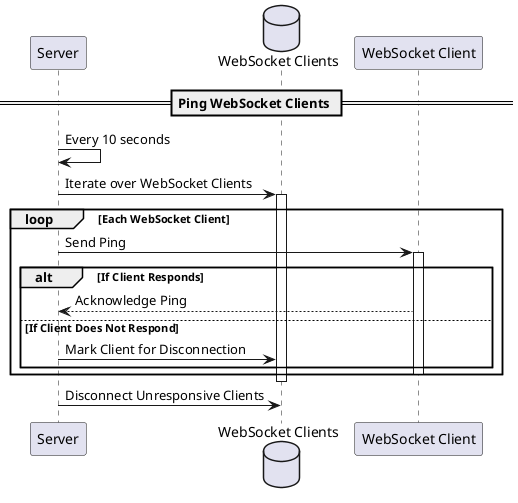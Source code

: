@startuml
participant "Server" as S
database "WebSocket Clients" as WS
participant "WebSocket Client" as WC

== Ping WebSocket Clients ==
S -> S : Every 10 seconds

S -> WS : Iterate over WebSocket Clients
activate WS
loop Each WebSocket Client
    S -> WC : Send Ping
    activate WC
    alt If Client Responds
        WC --> S : Acknowledge Ping
    else If Client Does Not Respond
        S -> WS : Mark Client for Disconnection
    end
    deactivate WC
end
deactivate WS
S -> WS : Disconnect Unresponsive Clients
deactivate S
@enduml

left footer Last Modified On: %date("dd-MMM-yyyy")

@enduml
